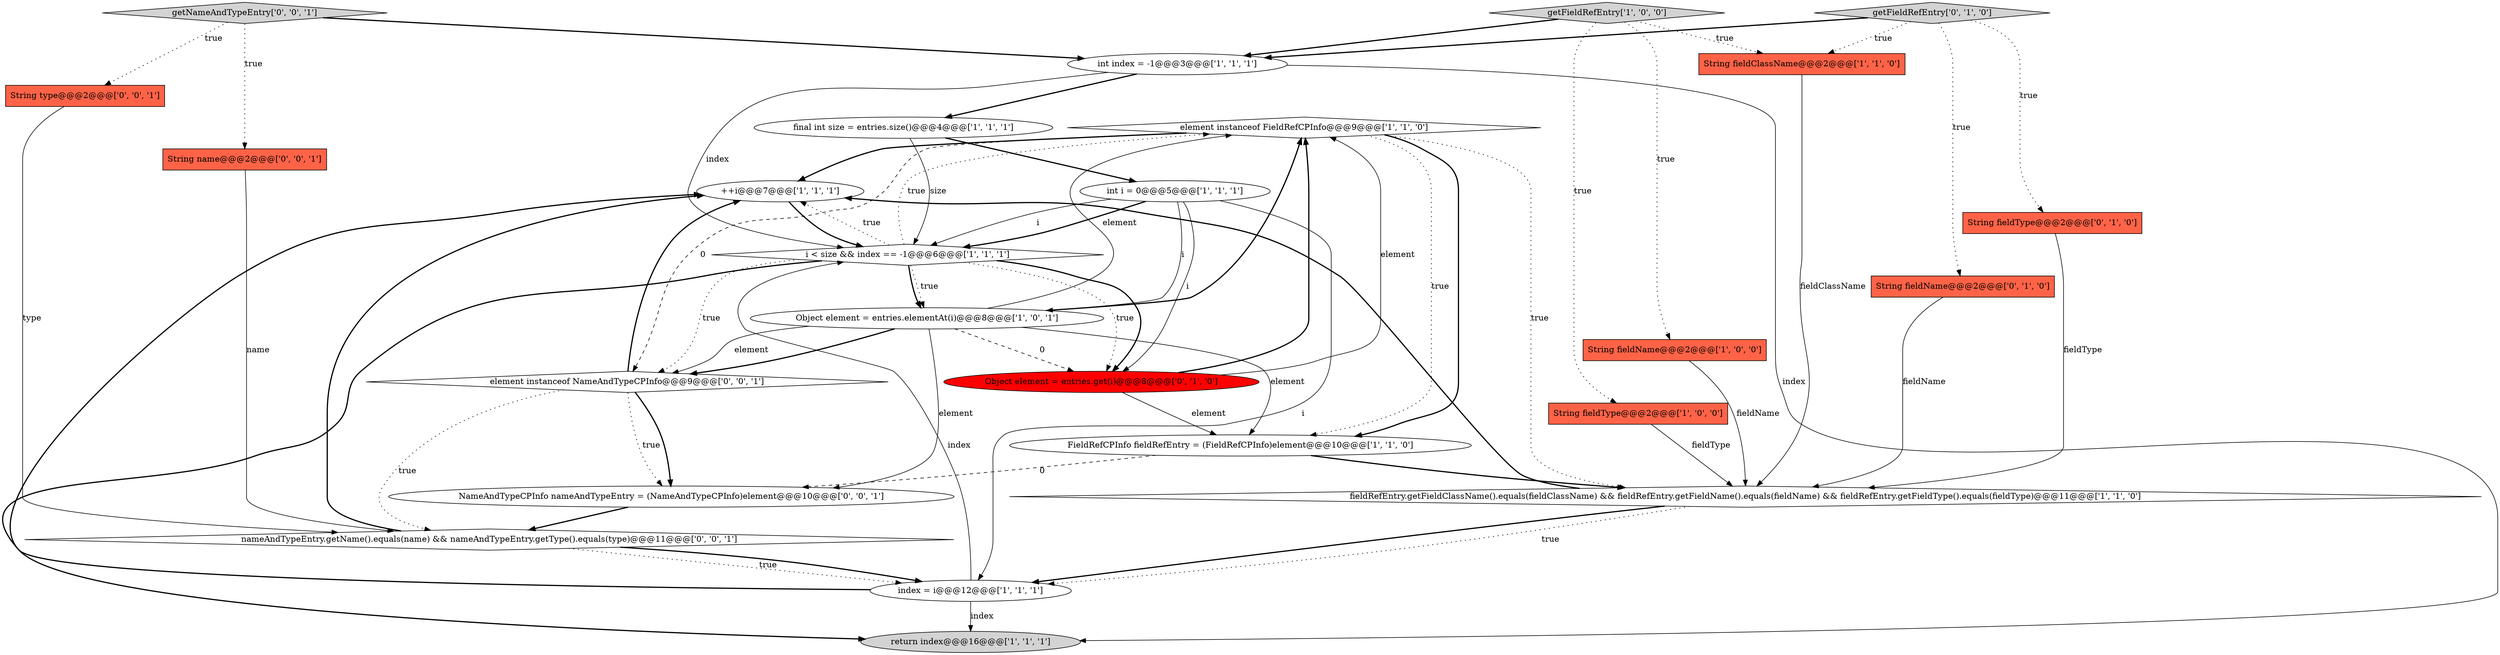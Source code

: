 digraph {
0 [style = filled, label = "element instanceof FieldRefCPInfo@@@9@@@['1', '1', '0']", fillcolor = white, shape = diamond image = "AAA0AAABBB1BBB"];
10 [style = filled, label = "return index@@@16@@@['1', '1', '1']", fillcolor = lightgray, shape = ellipse image = "AAA0AAABBB1BBB"];
7 [style = filled, label = "int i = 0@@@5@@@['1', '1', '1']", fillcolor = white, shape = ellipse image = "AAA0AAABBB1BBB"];
13 [style = filled, label = "++i@@@7@@@['1', '1', '1']", fillcolor = white, shape = ellipse image = "AAA0AAABBB1BBB"];
9 [style = filled, label = "fieldRefEntry.getFieldClassName().equals(fieldClassName) && fieldRefEntry.getFieldName().equals(fieldName) && fieldRefEntry.getFieldType().equals(fieldType)@@@11@@@['1', '1', '0']", fillcolor = white, shape = diamond image = "AAA0AAABBB1BBB"];
15 [style = filled, label = "String fieldType@@@2@@@['0', '1', '0']", fillcolor = tomato, shape = box image = "AAA0AAABBB2BBB"];
18 [style = filled, label = "Object element = entries.get(i)@@@8@@@['0', '1', '0']", fillcolor = red, shape = ellipse image = "AAA1AAABBB2BBB"];
17 [style = filled, label = "getFieldRefEntry['0', '1', '0']", fillcolor = lightgray, shape = diamond image = "AAA0AAABBB2BBB"];
6 [style = filled, label = "final int size = entries.size()@@@4@@@['1', '1', '1']", fillcolor = white, shape = ellipse image = "AAA0AAABBB1BBB"];
21 [style = filled, label = "nameAndTypeEntry.getName().equals(name) && nameAndTypeEntry.getType().equals(type)@@@11@@@['0', '0', '1']", fillcolor = white, shape = diamond image = "AAA0AAABBB3BBB"];
22 [style = filled, label = "String type@@@2@@@['0', '0', '1']", fillcolor = tomato, shape = box image = "AAA0AAABBB3BBB"];
3 [style = filled, label = "String fieldName@@@2@@@['1', '0', '0']", fillcolor = tomato, shape = box image = "AAA0AAABBB1BBB"];
2 [style = filled, label = "String fieldType@@@2@@@['1', '0', '0']", fillcolor = tomato, shape = box image = "AAA0AAABBB1BBB"];
24 [style = filled, label = "NameAndTypeCPInfo nameAndTypeEntry = (NameAndTypeCPInfo)element@@@10@@@['0', '0', '1']", fillcolor = white, shape = ellipse image = "AAA0AAABBB3BBB"];
14 [style = filled, label = "getFieldRefEntry['1', '0', '0']", fillcolor = lightgray, shape = diamond image = "AAA0AAABBB1BBB"];
16 [style = filled, label = "String fieldName@@@2@@@['0', '1', '0']", fillcolor = tomato, shape = box image = "AAA0AAABBB2BBB"];
5 [style = filled, label = "FieldRefCPInfo fieldRefEntry = (FieldRefCPInfo)element@@@10@@@['1', '1', '0']", fillcolor = white, shape = ellipse image = "AAA0AAABBB1BBB"];
23 [style = filled, label = "String name@@@2@@@['0', '0', '1']", fillcolor = tomato, shape = box image = "AAA0AAABBB3BBB"];
8 [style = filled, label = "int index = -1@@@3@@@['1', '1', '1']", fillcolor = white, shape = ellipse image = "AAA0AAABBB1BBB"];
1 [style = filled, label = "Object element = entries.elementAt(i)@@@8@@@['1', '0', '1']", fillcolor = white, shape = ellipse image = "AAA0AAABBB1BBB"];
19 [style = filled, label = "element instanceof NameAndTypeCPInfo@@@9@@@['0', '0', '1']", fillcolor = white, shape = diamond image = "AAA0AAABBB3BBB"];
12 [style = filled, label = "i < size && index == -1@@@6@@@['1', '1', '1']", fillcolor = white, shape = diamond image = "AAA0AAABBB1BBB"];
20 [style = filled, label = "getNameAndTypeEntry['0', '0', '1']", fillcolor = lightgray, shape = diamond image = "AAA0AAABBB3BBB"];
4 [style = filled, label = "index = i@@@12@@@['1', '1', '1']", fillcolor = white, shape = ellipse image = "AAA0AAABBB1BBB"];
11 [style = filled, label = "String fieldClassName@@@2@@@['1', '1', '0']", fillcolor = tomato, shape = box image = "AAA0AAABBB1BBB"];
17->8 [style = bold, label=""];
14->2 [style = dotted, label="true"];
0->5 [style = dotted, label="true"];
0->13 [style = bold, label=""];
5->9 [style = bold, label=""];
7->12 [style = bold, label=""];
0->19 [style = dashed, label="0"];
16->9 [style = solid, label="fieldName"];
7->1 [style = solid, label="i"];
23->21 [style = solid, label="name"];
9->4 [style = bold, label=""];
4->13 [style = bold, label=""];
5->24 [style = dashed, label="0"];
12->1 [style = dotted, label="true"];
7->18 [style = solid, label="i"];
8->6 [style = bold, label=""];
12->18 [style = dotted, label="true"];
1->0 [style = bold, label=""];
19->21 [style = dotted, label="true"];
1->0 [style = solid, label="element"];
19->24 [style = dotted, label="true"];
1->18 [style = dashed, label="0"];
18->5 [style = solid, label="element"];
12->1 [style = bold, label=""];
2->9 [style = solid, label="fieldType"];
21->4 [style = dotted, label="true"];
7->4 [style = solid, label="i"];
4->12 [style = solid, label="index"];
11->9 [style = solid, label="fieldClassName"];
4->10 [style = solid, label="index"];
8->10 [style = solid, label="index"];
19->24 [style = bold, label=""];
3->9 [style = solid, label="fieldName"];
7->12 [style = solid, label="i"];
18->0 [style = solid, label="element"];
1->24 [style = solid, label="element"];
17->16 [style = dotted, label="true"];
8->12 [style = solid, label="index"];
12->10 [style = bold, label=""];
20->8 [style = bold, label=""];
13->12 [style = bold, label=""];
12->13 [style = dotted, label="true"];
17->15 [style = dotted, label="true"];
19->13 [style = bold, label=""];
24->21 [style = bold, label=""];
21->13 [style = bold, label=""];
12->19 [style = dotted, label="true"];
20->23 [style = dotted, label="true"];
12->18 [style = bold, label=""];
14->3 [style = dotted, label="true"];
6->12 [style = solid, label="size"];
12->0 [style = dotted, label="true"];
9->4 [style = dotted, label="true"];
14->11 [style = dotted, label="true"];
14->8 [style = bold, label=""];
21->4 [style = bold, label=""];
20->22 [style = dotted, label="true"];
6->7 [style = bold, label=""];
22->21 [style = solid, label="type"];
1->19 [style = bold, label=""];
15->9 [style = solid, label="fieldType"];
0->9 [style = dotted, label="true"];
1->5 [style = solid, label="element"];
18->0 [style = bold, label=""];
0->5 [style = bold, label=""];
9->13 [style = bold, label=""];
17->11 [style = dotted, label="true"];
1->19 [style = solid, label="element"];
}
